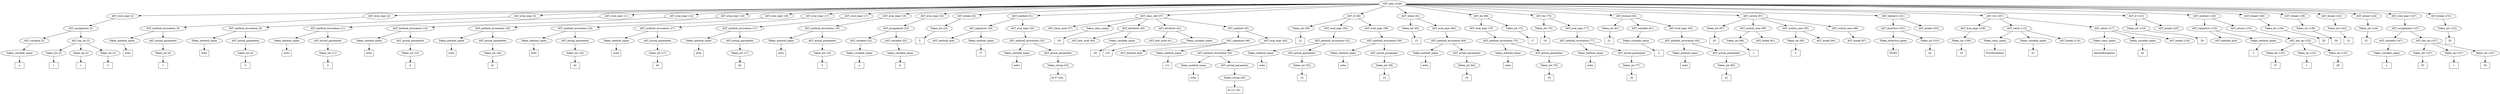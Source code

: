 /*
 * AST in dot format generated by phc -- the PHP compiler
 */

digraph AST {
node_0 [label="AST_php_script"];
node_1 [label="AST_eval_expr (2)"];
node_2 [label="AST_assignment (2)"];
node_3 [label="AST_variable (2)"];
node_4 [label="Token_variable_name"];
node_5 [label="a", shape=box]
node_4 -> node_5;
node_3 -> node_4;
node_6 [label="AST_bin_op (2)"];
node_7 [label="Token_int (2)"];
node_8 [label="1", shape=box]
node_7 -> node_8;
node_9 [label="Token_op (2)"];
node_10 [label="+", shape=box]
node_9 -> node_10;
node_11 [label="Token_int (2)"];
node_12 [label="2", shape=box]
node_11 -> node_12;
node_6 -> node_11;
node_6 -> node_9;
node_6 -> node_7;
node_2 -> node_6;
node_2 -> node_3;
node_1 -> node_2;
node_13 [label="AST_eval_expr (4)"];
node_14 [label="AST_method_invocation (4)"];
node_15 [label="Token_method_name"];
node_16 [label="echo", shape=box]
node_15 -> node_16;
node_17 [label="AST_actual_parameter"];
node_18 [label="Token_int (4)"];
node_19 [label="1", shape=box]
node_18 -> node_19;
node_17 -> node_18;
node_14 -> node_17;
node_14 -> node_15;
node_13 -> node_14;
node_20 [label="AST_eval_expr (5)"];
node_21 [label="AST_method_invocation (5)"];
node_22 [label="Token_method_name"];
node_23 [label="echo", shape=box]
node_22 -> node_23;
node_24 [label="AST_actual_parameter"];
node_25 [label="Token_int (5)"];
node_26 [label="2", shape=box]
node_25 -> node_26;
node_24 -> node_25;
node_21 -> node_24;
node_21 -> node_22;
node_20 -> node_21;
node_27 [label="AST_eval_expr (11)"];
node_28 [label="AST_method_invocation (11)"];
node_29 [label="Token_method_name"];
node_30 [label="echo", shape=box]
node_29 -> node_30;
node_31 [label="AST_actual_parameter"];
node_32 [label="Token_int (11)"];
node_33 [label="3", shape=box]
node_32 -> node_33;
node_31 -> node_32;
node_28 -> node_31;
node_28 -> node_29;
node_27 -> node_28;
node_34 [label="AST_eval_expr (14)"];
node_35 [label="AST_method_invocation (14)"];
node_36 [label="Token_method_name"];
node_37 [label="echo", shape=box]
node_36 -> node_37;
node_38 [label="AST_actual_parameter"];
node_39 [label="Token_int (14)"];
node_40 [label="4", shape=box]
node_39 -> node_40;
node_38 -> node_39;
node_35 -> node_38;
node_35 -> node_36;
node_34 -> node_35;
node_41 [label="AST_eval_expr (16)"];
node_42 [label="AST_method_invocation (16)"];
node_43 [label="Token_method_name"];
node_44 [label="echo", shape=box]
node_43 -> node_44;
node_45 [label="AST_actual_parameter"];
node_46 [label="Token_int (16)"];
node_47 [label="41", shape=box]
node_46 -> node_47;
node_45 -> node_46;
node_42 -> node_45;
node_42 -> node_43;
node_41 -> node_42;
node_48 [label="AST_eval_expr (16)"];
node_49 [label="AST_method_invocation (16)"];
node_50 [label="Token_method_name"];
node_51 [label="echo", shape=box]
node_50 -> node_51;
node_52 [label="AST_actual_parameter"];
node_53 [label="Token_int (16)"];
node_54 [label="42", shape=box]
node_53 -> node_54;
node_52 -> node_53;
node_49 -> node_52;
node_49 -> node_50;
node_48 -> node_49;
node_55 [label="AST_eval_expr (17)"];
node_56 [label="AST_method_invocation (17)"];
node_57 [label="Token_method_name"];
node_58 [label="echo", shape=box]
node_57 -> node_58;
node_59 [label="AST_actual_parameter"];
node_60 [label="Token_int (17)"];
node_61 [label="43", shape=box]
node_60 -> node_61;
node_59 -> node_60;
node_56 -> node_59;
node_56 -> node_57;
node_55 -> node_56;
node_62 [label="AST_eval_expr (17)"];
node_63 [label="AST_method_invocation (17)"];
node_64 [label="Token_method_name"];
node_65 [label="echo", shape=box]
node_64 -> node_65;
node_66 [label="AST_actual_parameter"];
node_67 [label="Token_int (17)"];
node_68 [label="44", shape=box]
node_67 -> node_68;
node_66 -> node_67;
node_63 -> node_66;
node_63 -> node_64;
node_62 -> node_63;
node_69 [label="AST_eval_expr (19)"];
node_70 [label="AST_method_invocation (19)"];
node_71 [label="Token_method_name"];
node_72 [label="echo", shape=box]
node_71 -> node_72;
node_73 [label="AST_actual_parameter"];
node_74 [label="Token_int (19)"];
node_75 [label="5", shape=box]
node_74 -> node_75;
node_73 -> node_74;
node_70 -> node_73;
node_70 -> node_71;
node_69 -> node_70;
node_76 [label="AST_eval_expr (22)"];
node_77 [label="AST_assignment (22)"];
node_78 [label="AST_variable (22)"];
node_79 [label="Token_variable_name"];
node_80 [label="a", shape=box]
node_79 -> node_80;
node_78 -> node_79;
node_81 [label="AST_variable (22)"];
node_82 [label="Token_variable_name"];
node_83 [label="b", shape=box]
node_82 -> node_83;
node_81 -> node_82;
node_77 -> node_81;
node_77 -> node_78;
node_76 -> node_77;
node_84 [label="AST_break (25)"];
node_85 [label="Token_int (25)"];
node_86 [label="5", shape=box]
node_85 -> node_86;
node_84 -> node_85;
node_87 [label="AST_method (31)"];
node_88 [label="AST_signature (34)"];
node_89 [label="AST_method_mod"];
node_90 [label="Token_method_name"];
node_91 [label="f7", shape=box]
node_90 -> node_91;
node_88 -> node_90;
node_88 -> node_89;
node_92 [label="AST_eval_expr (33)"];
node_93 [label="AST_method_invocation (33)"];
node_94 [label="Token_method_name"];
node_95 [label="echo", shape=box]
node_94 -> node_95;
node_96 [label="AST_actual_parameter"];
node_97 [label="Token_string (33)"];
node_98 [label="In f7 (wit..", shape=box]
node_97 -> node_98;
node_96 -> node_97;
node_93 -> node_96;
node_93 -> node_94;
node_92 -> node_93;
node_87 -> node_92;
node_87 -> node_88;
node_99 [label="AST_class_def (37)"];
node_100 [label="AST_class_mod (37)"];
node_101 [label="Token_class_name"];
node_102 [label="C8", shape=box]
node_101 -> node_102;
node_103 [label="AST_attribute (40)"];
node_104 [label="AST_attr_mod (40)"];
node_105 [label="Token_variable_name"];
node_106 [label="x9", shape=box]
node_105 -> node_106;
node_103 -> node_105;
node_103 -> node_104;
node_107 [label="AST_attribute (41)"];
node_108 [label="AST_attr_mod (41)"];
node_109 [label="Token_variable_name"];
node_110 [label="y10", shape=box]
node_109 -> node_110;
node_107 -> node_109;
node_107 -> node_108;
node_111 [label="AST_method (43)"];
node_112 [label="AST_signature (46)"];
node_113 [label="AST_method_mod"];
node_114 [label="Token_method_name"];
node_115 [label="c11", shape=box]
node_114 -> node_115;
node_112 -> node_114;
node_112 -> node_113;
node_116 [label="AST_eval_expr (45)"];
node_117 [label="AST_method_invocation (45)"];
node_118 [label="Token_method_name"];
node_119 [label="echo", shape=box]
node_118 -> node_119;
node_120 [label="AST_actual_parameter"];
node_121 [label="Token_string (45)"];
node_122 [label="In c11 (wi..", shape=box]
node_121 -> node_122;
node_120 -> node_121;
node_117 -> node_120;
node_117 -> node_118;
node_116 -> node_117;
node_111 -> node_116;
node_111 -> node_112;
node_99 -> node_111;
node_99 -> node_107;
node_99 -> node_103;
node_99 -> node_101;
node_99 -> node_100;
node_123 [label="AST_if (50)"];
node_124 [label="Token_int (50)"];
node_125 [label="12", shape=box]
node_124 -> node_125;
node_126 [label="AST_eval_expr (52)"];
node_127 [label="AST_method_invocation (52)"];
node_128 [label="Token_method_name"];
node_129 [label="echo", shape=box]
node_128 -> node_129;
node_130 [label="AST_actual_parameter"];
node_131 [label="Token_int (52)"];
node_132 [label="13", shape=box]
node_131 -> node_132;
node_130 -> node_131;
node_127 -> node_130;
node_127 -> node_128;
node_126 -> node_127;
node_133 [label="AST_eval_expr (58)"];
node_134 [label="AST_method_invocation (58)"];
node_135 [label="Token_method_name"];
node_136 [label="echo", shape=box]
node_135 -> node_136;
node_137 [label="AST_actual_parameter"];
node_138 [label="Token_int (58)"];
node_139 [label="14", shape=box]
node_138 -> node_139;
node_137 -> node_138;
node_134 -> node_137;
node_134 -> node_135;
node_133 -> node_134;
node_123 -> node_133;
node_123 -> node_126;
node_123 -> node_124;
node_140 [label="AST_while (62)"];
node_141 [label="Token_int (62)"];
node_142 [label="15", shape=box]
node_141 -> node_142;
node_143 [label="AST_eval_expr (64)"];
node_144 [label="AST_method_invocation (64)"];
node_145 [label="Token_method_name"];
node_146 [label="echo", shape=box]
node_145 -> node_146;
node_147 [label="AST_actual_parameter"];
node_148 [label="Token_int (64)"];
node_149 [label="16", shape=box]
node_148 -> node_149;
node_147 -> node_148;
node_144 -> node_147;
node_144 -> node_145;
node_143 -> node_144;
node_140 -> node_143;
node_140 -> node_141;
node_150 [label="AST_do (68)"];
node_151 [label="AST_eval_expr (70)"];
node_152 [label="AST_method_invocation (70)"];
node_153 [label="Token_method_name"];
node_154 [label="echo", shape=box]
node_153 -> node_154;
node_155 [label="AST_actual_parameter"];
node_156 [label="Token_int (70)"];
node_157 [label="18", shape=box]
node_156 -> node_157;
node_155 -> node_156;
node_152 -> node_155;
node_152 -> node_153;
node_151 -> node_152;
node_158 [label="Token_int (72)"];
node_159 [label="17", shape=box]
node_158 -> node_159;
node_150 -> node_158;
node_150 -> node_151;
node_160 [label="AST_for (75)"];
node_161 [label="Token_int (75)"];
node_162 [label="19", shape=box]
node_161 -> node_162;
node_163 [label="AST_eval_expr (77)"];
node_164 [label="AST_method_invocation (77)"];
node_165 [label="Token_method_name"];
node_166 [label="echo", shape=box]
node_165 -> node_166;
node_167 [label="AST_actual_parameter"];
node_168 [label="Token_int (77)"];
node_169 [label="20", shape=box]
node_168 -> node_169;
node_167 -> node_168;
node_164 -> node_167;
node_164 -> node_165;
node_163 -> node_164;
node_160 -> node_163;
node_160 -> node_161;
node_170 [label="AST_foreach (81)"];
node_171 [label="Token_int (81)"];
node_172 [label="21", shape=box]
node_171 -> node_172;
node_173 [label="AST_variable (81)"];
node_174 [label="Token_variable_name"];
node_175 [label="x", shape=box]
node_174 -> node_175;
node_173 -> node_174;
node_176 [label="AST_eval_expr (83)"];
node_177 [label="AST_method_invocation (83)"];
node_178 [label="Token_method_name"];
node_179 [label="echo", shape=box]
node_178 -> node_179;
node_180 [label="AST_actual_parameter"];
node_181 [label="Token_int (83)"];
node_182 [label="22", shape=box]
node_181 -> node_182;
node_180 -> node_181;
node_177 -> node_180;
node_177 -> node_178;
node_176 -> node_177;
node_170 -> node_176;
node_170 -> node_173;
node_170 -> node_171;
node_183 [label="AST_switch (87)"];
node_184 [label="Token_int (87)"];
node_185 [label="23", shape=box]
node_184 -> node_185;
node_186 [label="AST_switch_case (90)"];
node_187 [label="Token_int (90)"];
node_188 [label="1", shape=box]
node_187 -> node_188;
node_189 [label="AST_break (91)"];
node_186 -> node_189;
node_186 -> node_187;
node_190 [label="AST_switch_case (93)"];
node_191 [label="Token_int (93)"];
node_192 [label="2", shape=box]
node_191 -> node_192;
node_193 [label="AST_break (94)"];
node_190 -> node_193;
node_190 -> node_191;
node_194 [label="AST_switch_case (96)"];
node_195 [label="AST_break (97)"];
node_194 -> node_195;
node_183 -> node_194;
node_183 -> node_190;
node_183 -> node_186;
node_183 -> node_184;
node_196 [label="AST_declare (101)"];
node_197 [label="AST_directive (101)"];
node_198 [label="Token_directive_name"];
node_199 [label="TICKS", shape=box]
node_198 -> node_199;
node_200 [label="Token_int (101)"];
node_201 [label="24", shape=box]
node_200 -> node_201;
node_197 -> node_200;
node_197 -> node_198;
node_202 [label="AST_break (103)"];
node_196 -> node_202;
node_196 -> node_197;
node_203 [label="AST_try (107)"];
node_204 [label="AST_eval_expr (109)"];
node_205 [label="Token_int (109)"];
node_206 [label="25", shape=box]
node_205 -> node_206;
node_204 -> node_205;
node_207 [label="AST_catch (112)"];
node_208 [label="Token_class_name"];
node_209 [label="FirstException", shape=box]
node_208 -> node_209;
node_210 [label="Token_variable_name"];
node_211 [label="e1", shape=box]
node_210 -> node_211;
node_212 [label="AST_break (114)"];
node_207 -> node_212;
node_207 -> node_210;
node_207 -> node_208;
node_213 [label="AST_catch (117)"];
node_214 [label="Token_class_name"];
node_215 [label="SecondException", shape=box]
node_214 -> node_215;
node_216 [label="Token_variable_name"];
node_217 [label="e2", shape=box]
node_216 -> node_217;
node_218 [label="AST_break (119)"];
node_213 -> node_218;
node_213 -> node_216;
node_213 -> node_214;
node_203 -> node_213;
node_203 -> node_207;
node_203 -> node_204;
node_219 [label="AST_if (123)"];
node_220 [label="Token_int (123)"];
node_221 [label="26", shape=box]
node_220 -> node_221;
node_222 [label="AST_break (125)"];
node_219 -> node_222;
node_219 -> node_220;
node_223 [label="AST_method (130)"];
node_224 [label="AST_signature (133)"];
node_225 [label="AST_method_mod"];
node_226 [label="Token_method_name"];
node_227 [label="f", shape=box]
node_226 -> node_227;
node_224 -> node_226;
node_224 -> node_225;
node_228 [label="AST_return (132)"];
node_229 [label="AST_bin_op (132)"];
node_230 [label="Token_int (132)"];
node_231 [label="27", shape=box]
node_230 -> node_231;
node_232 [label="Token_op (132)"];
node_233 [label="+", shape=box]
node_232 -> node_233;
node_234 [label="Token_int (132)"];
node_235 [label="28", shape=box]
node_234 -> node_235;
node_229 -> node_234;
node_229 -> node_232;
node_229 -> node_230;
node_228 -> node_229;
node_223 -> node_228;
node_223 -> node_224;
node_236 [label="AST_break (136)"];
node_237 [label="Token_int (136)"];
node_238 [label="29", shape=box]
node_237 -> node_238;
node_236 -> node_237;
node_239 [label="AST_break (139)"];
node_240 [label="Token_int (139)"];
node_241 [label="30", shape=box]
node_240 -> node_241;
node_239 -> node_240;
node_242 [label="AST_break (142)"];
node_243 [label="Token_int (142)"];
node_244 [label="31", shape=box]
node_243 -> node_244;
node_242 -> node_243;
node_245 [label="AST_break (144)"];
node_246 [label="Token_int (144)"];
node_247 [label="32", shape=box]
node_246 -> node_247;
node_245 -> node_246;
node_248 [label="AST_eval_expr (147)"];
node_249 [label="AST_assignment (147)"];
node_250 [label="AST_variable (147)"];
node_251 [label="Token_variable_name"];
node_252 [label="x", shape=box]
node_251 -> node_252;
node_250 -> node_251;
node_253 [label="AST_bin_op (147)"];
node_254 [label="Token_int (147)"];
node_255 [label="33", shape=box]
node_254 -> node_255;
node_256 [label="Token_op (147)"];
node_257 [label="+", shape=box]
node_256 -> node_257;
node_258 [label="Token_int (147)"];
node_259 [label="34", shape=box]
node_258 -> node_259;
node_253 -> node_258;
node_253 -> node_256;
node_253 -> node_254;
node_249 -> node_253;
node_249 -> node_250;
node_248 -> node_249;
node_260 [label="AST_break (152)"];
node_261 [label="Token_int (152)"];
node_262 [label="35", shape=box]
node_261 -> node_262;
node_260 -> node_261;
node_0 -> node_260;
node_0 -> node_248;
node_0 -> node_245;
node_0 -> node_242;
node_0 -> node_239;
node_0 -> node_236;
node_0 -> node_223;
node_0 -> node_219;
node_0 -> node_203;
node_0 -> node_196;
node_0 -> node_183;
node_0 -> node_170;
node_0 -> node_160;
node_0 -> node_150;
node_0 -> node_140;
node_0 -> node_123;
node_0 -> node_99;
node_0 -> node_87;
node_0 -> node_84;
node_0 -> node_76;
node_0 -> node_69;
node_0 -> node_62;
node_0 -> node_55;
node_0 -> node_48;
node_0 -> node_41;
node_0 -> node_34;
node_0 -> node_27;
node_0 -> node_20;
node_0 -> node_13;
node_0 -> node_1;
}
